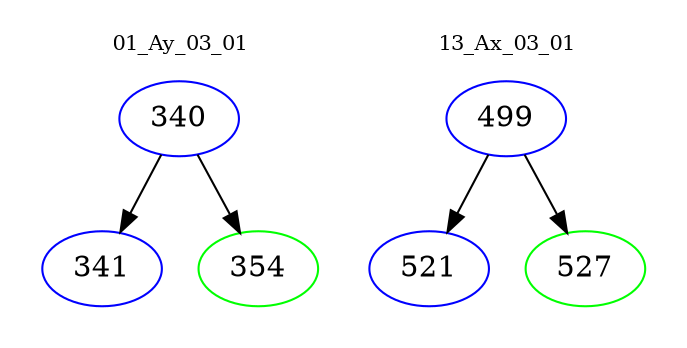 digraph{
subgraph cluster_0 {
color = white
label = "01_Ay_03_01";
fontsize=10;
T0_340 [label="340", color="blue"]
T0_340 -> T0_341 [color="black"]
T0_341 [label="341", color="blue"]
T0_340 -> T0_354 [color="black"]
T0_354 [label="354", color="green"]
}
subgraph cluster_1 {
color = white
label = "13_Ax_03_01";
fontsize=10;
T1_499 [label="499", color="blue"]
T1_499 -> T1_521 [color="black"]
T1_521 [label="521", color="blue"]
T1_499 -> T1_527 [color="black"]
T1_527 [label="527", color="green"]
}
}
